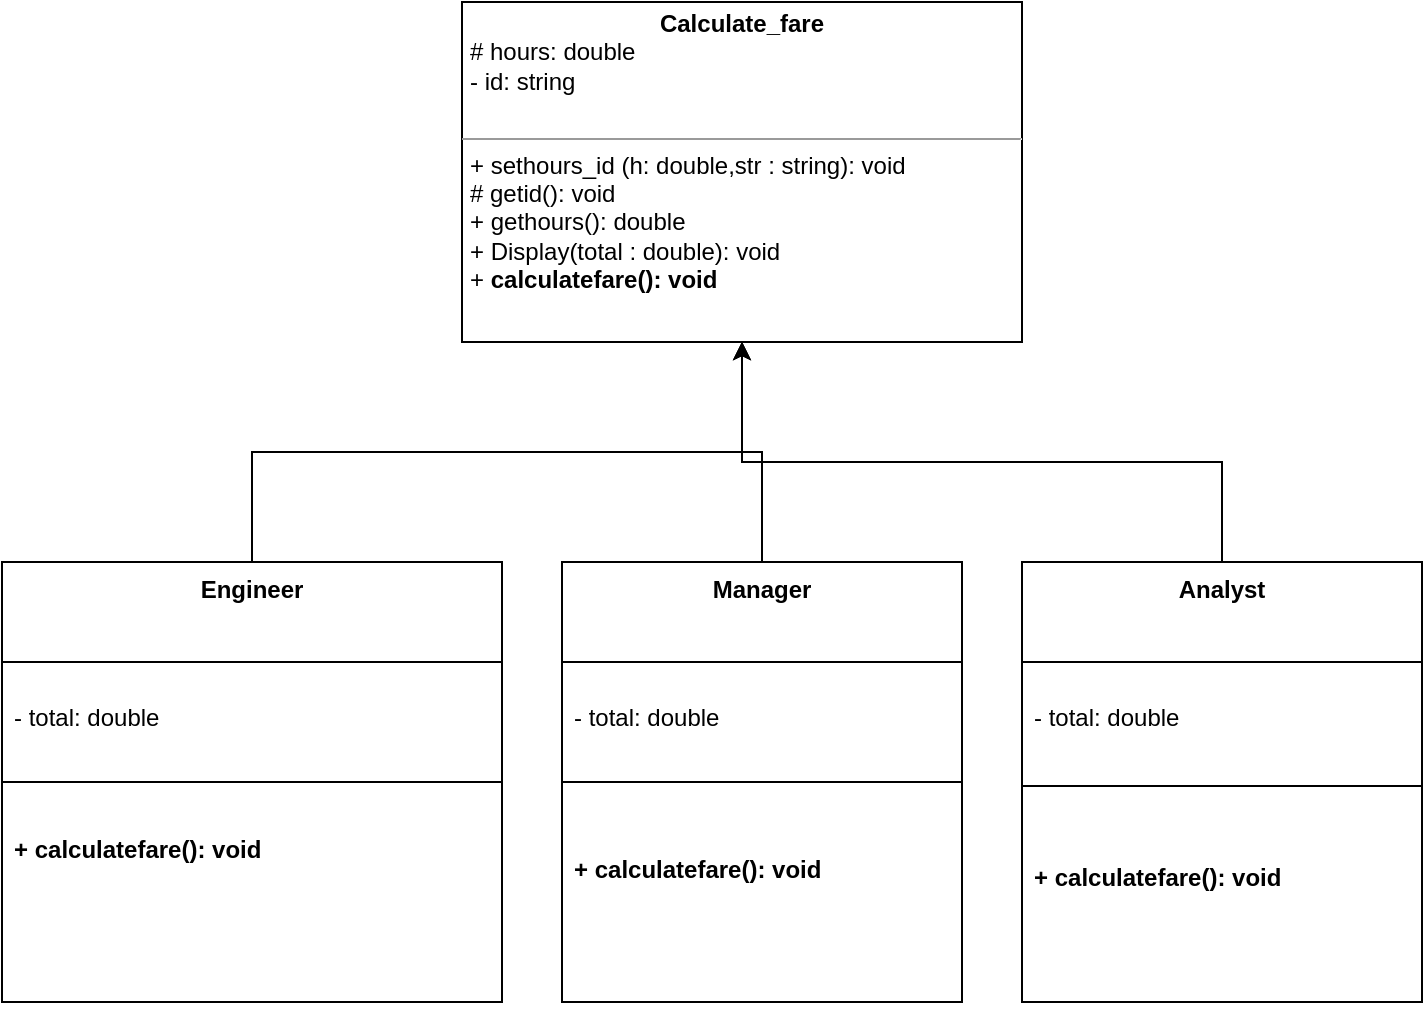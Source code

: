 <mxfile version="20.0.4" type="device"><diagram id="WduR3PDIuW0IIgTH1xiY" name="Page-1"><mxGraphModel dx="1043" dy="624" grid="1" gridSize="10" guides="1" tooltips="1" connect="1" arrows="1" fold="1" page="1" pageScale="1" pageWidth="827" pageHeight="1169" math="0" shadow="0"><root><mxCell id="0"/><mxCell id="1" parent="0"/><mxCell id="KvaAIf954mvfJUp266cg-4" value="&lt;p style=&quot;margin:0px;margin-top:4px;text-align:center;&quot;&gt;&lt;/p&gt;&lt;p style=&quot;margin: 4px 0px 0px; text-align: center;&quot;&gt;&lt;b&gt;Calculate_fare&lt;/b&gt;&lt;/p&gt;&lt;p style=&quot;margin: 0px 0px 0px 4px;&quot;&gt;# hours: double&lt;br&gt;- id: string&lt;/p&gt;&lt;div&gt;&lt;/div&gt;&lt;br&gt;&lt;hr size=&quot;1&quot;&gt;&lt;p style=&quot;margin: 0px 0px 0px 4px;&quot;&gt;&lt;span style=&quot;background-color: initial;&quot;&gt;+ sethours_id &lt;/span&gt;&lt;span style=&quot;background-color: initial;&quot;&gt;(h: double,str : string): void&lt;/span&gt;&lt;br&gt;&lt;/p&gt;&lt;p style=&quot;margin: 0px 0px 0px 4px;&quot;&gt;&lt;span style=&quot;background-color: initial;&quot;&gt;# getid(): void&lt;/span&gt;&lt;br&gt;&lt;/p&gt;&lt;p style=&quot;margin: 0px 0px 0px 4px;&quot;&gt;&lt;span style=&quot;background-color: initial;&quot;&gt;+ gethours&lt;/span&gt;&lt;span style=&quot;background-color: initial;&quot;&gt;(): double&lt;/span&gt;&lt;br&gt;&lt;/p&gt;&lt;p style=&quot;margin: 0px 0px 0px 4px;&quot;&gt;&lt;span style=&quot;background-color: initial;&quot;&gt;+ Display(total : double): void&lt;/span&gt;&lt;br&gt;&lt;/p&gt;&lt;p style=&quot;margin: 0px 0px 0px 4px;&quot;&gt;&lt;span style=&quot;background-color: initial;&quot;&gt;+ &lt;/span&gt;&lt;b style=&quot;background-color: initial;&quot;&gt;calculatefare(): void&lt;/b&gt;&lt;br&gt;&lt;/p&gt;&lt;p style=&quot;margin: 0px 0px 0px 4px;&quot;&gt;&lt;br&gt;&lt;/p&gt;" style="verticalAlign=top;align=left;overflow=fill;fontSize=12;fontFamily=Helvetica;html=1;rounded=0;shadow=0;comic=0;labelBackgroundColor=none;strokeWidth=1" vertex="1" parent="1"><mxGeometry x="310" y="40" width="280" height="170" as="geometry"/></mxCell><mxCell id="KvaAIf954mvfJUp266cg-5" style="edgeStyle=orthogonalEdgeStyle;rounded=0;orthogonalLoop=1;jettySize=auto;html=1;exitX=0.5;exitY=0;exitDx=0;exitDy=0;" edge="1" parent="1" source="KvaAIf954mvfJUp266cg-6" target="KvaAIf954mvfJUp266cg-4"><mxGeometry relative="1" as="geometry"/></mxCell><mxCell id="KvaAIf954mvfJUp266cg-6" value="Engineer" style="swimlane;fontStyle=1;align=center;verticalAlign=top;childLayout=stackLayout;horizontal=1;startSize=50;horizontalStack=0;resizeParent=1;resizeParentMax=0;resizeLast=0;collapsible=1;marginBottom=0;" vertex="1" parent="1"><mxGeometry x="80" y="320" width="250" height="220" as="geometry"/></mxCell><mxCell id="KvaAIf954mvfJUp266cg-7" value="&#10;- total: double&#10;&#10;" style="text;strokeColor=none;fillColor=none;align=left;verticalAlign=top;spacingLeft=4;spacingRight=4;overflow=hidden;rotatable=0;points=[[0,0.5],[1,0.5]];portConstraint=eastwest;fontStyle=0" vertex="1" parent="KvaAIf954mvfJUp266cg-6"><mxGeometry y="50" width="250" height="40" as="geometry"/></mxCell><mxCell id="KvaAIf954mvfJUp266cg-8" value="" style="line;strokeWidth=1;fillColor=none;align=left;verticalAlign=middle;spacingTop=-1;spacingLeft=3;spacingRight=3;rotatable=0;labelPosition=right;points=[];portConstraint=eastwest;" vertex="1" parent="KvaAIf954mvfJUp266cg-6"><mxGeometry y="90" width="250" height="40" as="geometry"/></mxCell><mxCell id="KvaAIf954mvfJUp266cg-9" value="+ calculatefare(): void&#10;" style="text;strokeColor=none;fillColor=none;align=left;verticalAlign=top;spacingLeft=4;spacingRight=4;overflow=hidden;rotatable=0;points=[[0,0.5],[1,0.5]];portConstraint=eastwest;fontStyle=1" vertex="1" parent="KvaAIf954mvfJUp266cg-6"><mxGeometry y="130" width="250" height="90" as="geometry"/></mxCell><mxCell id="KvaAIf954mvfJUp266cg-19" style="edgeStyle=orthogonalEdgeStyle;rounded=0;orthogonalLoop=1;jettySize=auto;html=1;exitX=0.5;exitY=0;exitDx=0;exitDy=0;entryX=0.5;entryY=1;entryDx=0;entryDy=0;" edge="1" parent="1" source="KvaAIf954mvfJUp266cg-10" target="KvaAIf954mvfJUp266cg-4"><mxGeometry relative="1" as="geometry"/></mxCell><mxCell id="KvaAIf954mvfJUp266cg-10" value="Manager" style="swimlane;fontStyle=1;align=center;verticalAlign=top;childLayout=stackLayout;horizontal=1;startSize=50;horizontalStack=0;resizeParent=1;resizeParentMax=0;resizeLast=0;collapsible=1;marginBottom=0;" vertex="1" parent="1"><mxGeometry x="360" y="320" width="200" height="220" as="geometry"/></mxCell><mxCell id="KvaAIf954mvfJUp266cg-11" value="&#10;- total: double&#10;&#10;" style="text;strokeColor=none;fillColor=none;align=left;verticalAlign=top;spacingLeft=4;spacingRight=4;overflow=hidden;rotatable=0;points=[[0,0.5],[1,0.5]];portConstraint=eastwest;" vertex="1" parent="KvaAIf954mvfJUp266cg-10"><mxGeometry y="50" width="200" height="30" as="geometry"/></mxCell><mxCell id="KvaAIf954mvfJUp266cg-12" value="" style="line;strokeWidth=1;fillColor=none;align=left;verticalAlign=middle;spacingTop=-1;spacingLeft=3;spacingRight=3;rotatable=0;labelPosition=right;points=[];portConstraint=eastwest;" vertex="1" parent="KvaAIf954mvfJUp266cg-10"><mxGeometry y="80" width="200" height="60" as="geometry"/></mxCell><mxCell id="KvaAIf954mvfJUp266cg-13" value="+ calculatefare(): void&#10;" style="text;strokeColor=none;fillColor=none;align=left;verticalAlign=top;spacingLeft=4;spacingRight=4;overflow=hidden;rotatable=0;points=[[0,0.5],[1,0.5]];portConstraint=eastwest;fontStyle=1" vertex="1" parent="KvaAIf954mvfJUp266cg-10"><mxGeometry y="140" width="200" height="80" as="geometry"/></mxCell><mxCell id="KvaAIf954mvfJUp266cg-14" style="edgeStyle=orthogonalEdgeStyle;rounded=0;orthogonalLoop=1;jettySize=auto;html=1;" edge="1" parent="1" source="KvaAIf954mvfJUp266cg-15"><mxGeometry relative="1" as="geometry"><mxPoint x="450" y="210" as="targetPoint"/><Array as="points"><mxPoint x="690" y="270"/><mxPoint x="450" y="270"/></Array></mxGeometry></mxCell><mxCell id="KvaAIf954mvfJUp266cg-15" value="Analyst" style="swimlane;fontStyle=1;align=center;verticalAlign=top;childLayout=stackLayout;horizontal=1;startSize=50;horizontalStack=0;resizeParent=1;resizeParentMax=0;resizeLast=0;collapsible=1;marginBottom=0;" vertex="1" parent="1"><mxGeometry x="590" y="320" width="200" height="220" as="geometry"/></mxCell><mxCell id="KvaAIf954mvfJUp266cg-16" value="&#10;- total: double&#10;&#10;" style="text;strokeColor=none;fillColor=none;align=left;verticalAlign=top;spacingLeft=4;spacingRight=4;overflow=hidden;rotatable=0;points=[[0,0.5],[1,0.5]];portConstraint=eastwest;" vertex="1" parent="KvaAIf954mvfJUp266cg-15"><mxGeometry y="50" width="200" height="30" as="geometry"/></mxCell><mxCell id="KvaAIf954mvfJUp266cg-17" value="" style="line;strokeWidth=1;fillColor=none;align=left;verticalAlign=middle;spacingTop=-1;spacingLeft=3;spacingRight=3;rotatable=0;labelPosition=right;points=[];portConstraint=eastwest;" vertex="1" parent="KvaAIf954mvfJUp266cg-15"><mxGeometry y="80" width="200" height="64" as="geometry"/></mxCell><mxCell id="KvaAIf954mvfJUp266cg-18" value="+ calculatefare(): void&#10;" style="text;strokeColor=none;fillColor=none;align=left;verticalAlign=top;spacingLeft=4;spacingRight=4;overflow=hidden;rotatable=0;points=[[0,0.5],[1,0.5]];portConstraint=eastwest;fontStyle=1" vertex="1" parent="KvaAIf954mvfJUp266cg-15"><mxGeometry y="144" width="200" height="76" as="geometry"/></mxCell></root></mxGraphModel></diagram></mxfile>